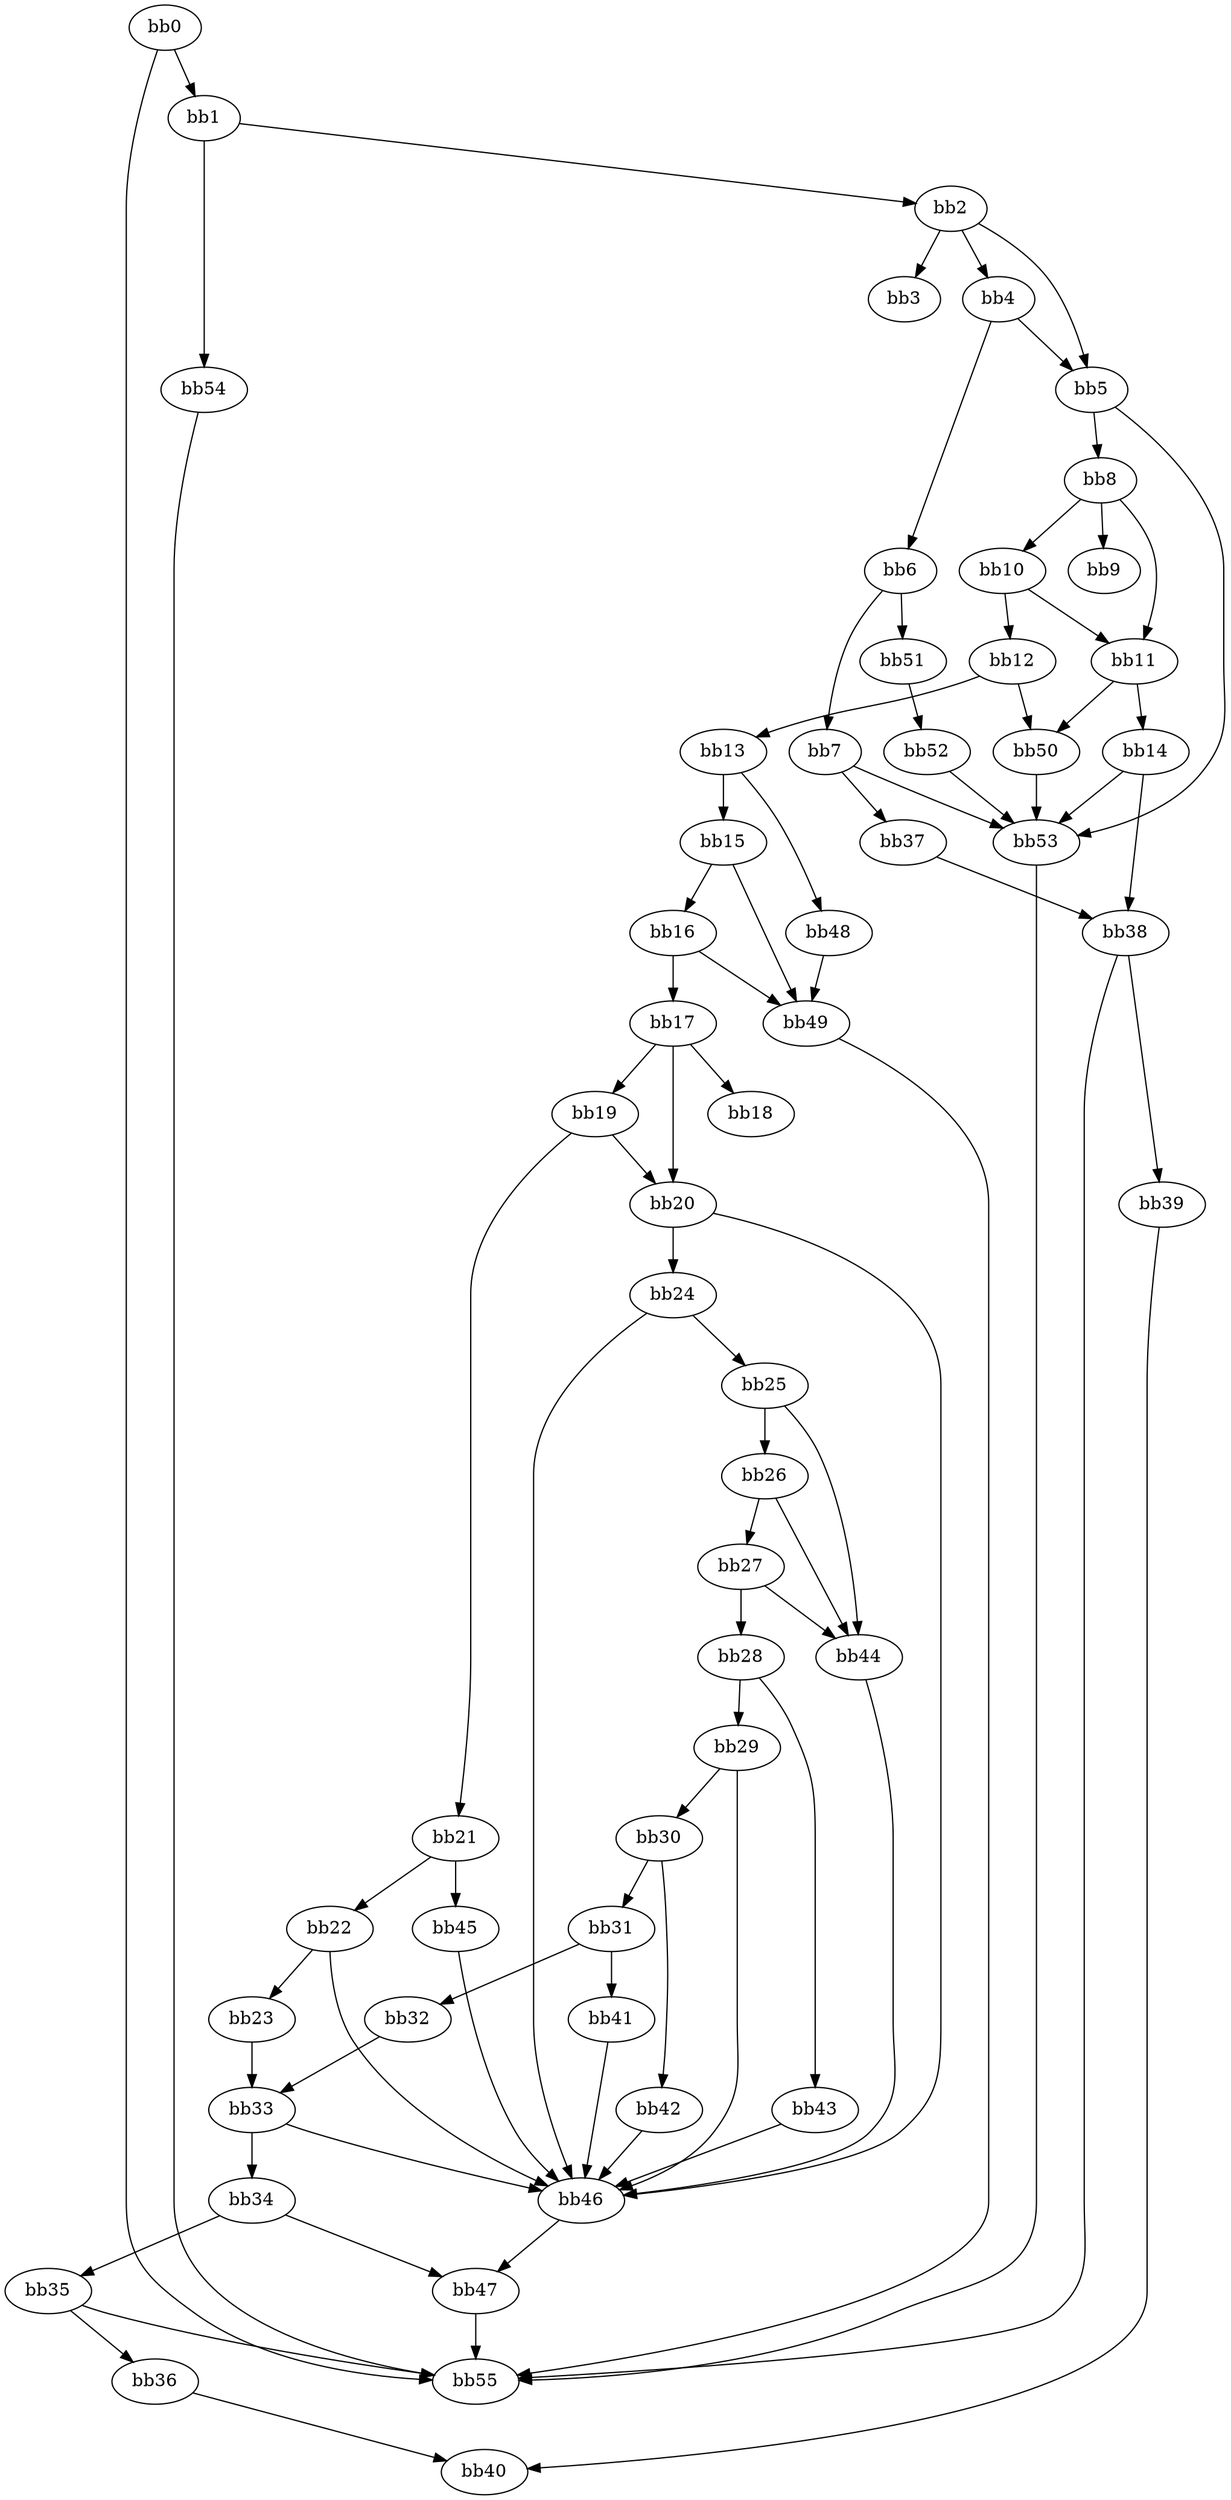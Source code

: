 digraph {
    0 [ label = "bb0\l" ]
    1 [ label = "bb1\l" ]
    2 [ label = "bb2\l" ]
    3 [ label = "bb3\l" ]
    4 [ label = "bb4\l" ]
    5 [ label = "bb5\l" ]
    6 [ label = "bb6\l" ]
    7 [ label = "bb7\l" ]
    8 [ label = "bb8\l" ]
    9 [ label = "bb9\l" ]
    10 [ label = "bb10\l" ]
    11 [ label = "bb11\l" ]
    12 [ label = "bb12\l" ]
    13 [ label = "bb13\l" ]
    14 [ label = "bb14\l" ]
    15 [ label = "bb15\l" ]
    16 [ label = "bb16\l" ]
    17 [ label = "bb17\l" ]
    18 [ label = "bb18\l" ]
    19 [ label = "bb19\l" ]
    20 [ label = "bb20\l" ]
    21 [ label = "bb21\l" ]
    22 [ label = "bb22\l" ]
    23 [ label = "bb23\l" ]
    24 [ label = "bb24\l" ]
    25 [ label = "bb25\l" ]
    26 [ label = "bb26\l" ]
    27 [ label = "bb27\l" ]
    28 [ label = "bb28\l" ]
    29 [ label = "bb29\l" ]
    30 [ label = "bb30\l" ]
    31 [ label = "bb31\l" ]
    32 [ label = "bb32\l" ]
    33 [ label = "bb33\l" ]
    34 [ label = "bb34\l" ]
    35 [ label = "bb35\l" ]
    36 [ label = "bb36\l" ]
    37 [ label = "bb37\l" ]
    38 [ label = "bb38\l" ]
    39 [ label = "bb39\l" ]
    40 [ label = "bb40\l" ]
    41 [ label = "bb41\l" ]
    42 [ label = "bb42\l" ]
    43 [ label = "bb43\l" ]
    44 [ label = "bb44\l" ]
    45 [ label = "bb45\l" ]
    46 [ label = "bb46\l" ]
    47 [ label = "bb47\l" ]
    48 [ label = "bb48\l" ]
    49 [ label = "bb49\l" ]
    50 [ label = "bb50\l" ]
    51 [ label = "bb51\l" ]
    52 [ label = "bb52\l" ]
    53 [ label = "bb53\l" ]
    54 [ label = "bb54\l" ]
    55 [ label = "bb55\l" ]
    0 -> 1 [ ]
    0 -> 55 [ ]
    1 -> 2 [ ]
    1 -> 54 [ ]
    2 -> 3 [ ]
    2 -> 4 [ ]
    2 -> 5 [ ]
    4 -> 5 [ ]
    4 -> 6 [ ]
    5 -> 8 [ ]
    5 -> 53 [ ]
    6 -> 7 [ ]
    6 -> 51 [ ]
    7 -> 37 [ ]
    7 -> 53 [ ]
    8 -> 9 [ ]
    8 -> 10 [ ]
    8 -> 11 [ ]
    10 -> 11 [ ]
    10 -> 12 [ ]
    11 -> 14 [ ]
    11 -> 50 [ ]
    12 -> 13 [ ]
    12 -> 50 [ ]
    13 -> 15 [ ]
    13 -> 48 [ ]
    14 -> 38 [ ]
    14 -> 53 [ ]
    15 -> 16 [ ]
    15 -> 49 [ ]
    16 -> 17 [ ]
    16 -> 49 [ ]
    17 -> 18 [ ]
    17 -> 19 [ ]
    17 -> 20 [ ]
    19 -> 20 [ ]
    19 -> 21 [ ]
    20 -> 24 [ ]
    20 -> 46 [ ]
    21 -> 22 [ ]
    21 -> 45 [ ]
    22 -> 23 [ ]
    22 -> 46 [ ]
    23 -> 33 [ ]
    24 -> 25 [ ]
    24 -> 46 [ ]
    25 -> 26 [ ]
    25 -> 44 [ ]
    26 -> 27 [ ]
    26 -> 44 [ ]
    27 -> 28 [ ]
    27 -> 44 [ ]
    28 -> 29 [ ]
    28 -> 43 [ ]
    29 -> 30 [ ]
    29 -> 46 [ ]
    30 -> 31 [ ]
    30 -> 42 [ ]
    31 -> 32 [ ]
    31 -> 41 [ ]
    32 -> 33 [ ]
    33 -> 34 [ ]
    33 -> 46 [ ]
    34 -> 35 [ ]
    34 -> 47 [ ]
    35 -> 36 [ ]
    35 -> 55 [ ]
    36 -> 40 [ ]
    37 -> 38 [ ]
    38 -> 39 [ ]
    38 -> 55 [ ]
    39 -> 40 [ ]
    41 -> 46 [ ]
    42 -> 46 [ ]
    43 -> 46 [ ]
    44 -> 46 [ ]
    45 -> 46 [ ]
    46 -> 47 [ ]
    47 -> 55 [ ]
    48 -> 49 [ ]
    49 -> 55 [ ]
    50 -> 53 [ ]
    51 -> 52 [ ]
    52 -> 53 [ ]
    53 -> 55 [ ]
    54 -> 55 [ ]
}

